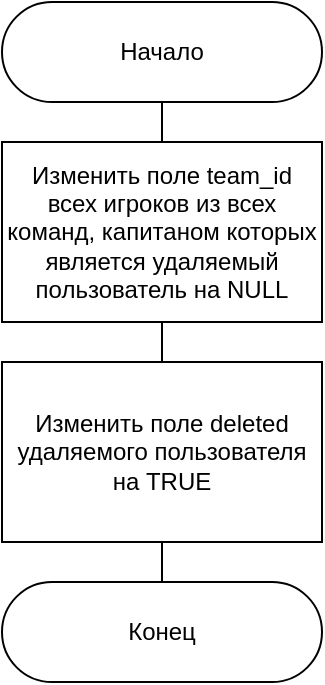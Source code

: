 <mxfile version="19.0.3"><diagram id="nj_ogBd7raQlKR1HEmOV" name="Page-1"><mxGraphModel dx="1154" dy="752" grid="1" gridSize="10" guides="1" tooltips="1" connect="1" arrows="1" fold="1" page="1" pageScale="1" pageWidth="827" pageHeight="1169" math="0" shadow="0"><root><mxCell id="0"/><mxCell id="1" parent="0"/><mxCell id="k3aOcXrrBYRCDchsQsT3-35" style="edgeStyle=orthogonalEdgeStyle;rounded=0;orthogonalLoop=1;jettySize=auto;html=1;endArrow=none;" parent="1" source="k3aOcXrrBYRCDchsQsT3-29" target="k3aOcXrrBYRCDchsQsT3-33" edge="1"><mxGeometry relative="1" as="geometry"/></mxCell><mxCell id="k3aOcXrrBYRCDchsQsT3-29" value="Изменить поле team_id всех игроков из всех команд, капитаном которых является удаляемый пользователь на NULL" style="rounded=0;whiteSpace=wrap;html=1;absoluteArcSize=1;arcSize=14;strokeWidth=1;fontStyle=0;fontSize=12;fontFamily=Helvetica;" parent="1" vertex="1"><mxGeometry x="40" y="110" width="160" height="90" as="geometry"/></mxCell><mxCell id="k3aOcXrrBYRCDchsQsT3-34" style="edgeStyle=orthogonalEdgeStyle;rounded=0;orthogonalLoop=1;jettySize=auto;html=1;endArrow=none;" parent="1" source="k3aOcXrrBYRCDchsQsT3-31" target="k3aOcXrrBYRCDchsQsT3-29" edge="1"><mxGeometry relative="1" as="geometry"/></mxCell><mxCell id="k3aOcXrrBYRCDchsQsT3-31" value="&lt;font style=&quot;font-size: 12px;&quot;&gt;Начало&lt;/font&gt;" style="rounded=1;whiteSpace=wrap;html=1;fontFamily=Helvetica;fontSize=12;arcSize=50;fontStyle=0" parent="1" vertex="1"><mxGeometry x="40.0" y="40" width="160" height="50" as="geometry"/></mxCell><mxCell id="k3aOcXrrBYRCDchsQsT3-32" value="&lt;font style=&quot;font-size: 12px;&quot;&gt;Конец&lt;/font&gt;" style="rounded=1;whiteSpace=wrap;html=1;fontFamily=Helvetica;fontSize=12;arcSize=50;fontStyle=0" parent="1" vertex="1"><mxGeometry x="40" y="330" width="160" height="50" as="geometry"/></mxCell><mxCell id="k3aOcXrrBYRCDchsQsT3-36" style="edgeStyle=orthogonalEdgeStyle;rounded=0;orthogonalLoop=1;jettySize=auto;html=1;endArrow=none;" parent="1" source="k3aOcXrrBYRCDchsQsT3-33" target="k3aOcXrrBYRCDchsQsT3-32" edge="1"><mxGeometry relative="1" as="geometry"/></mxCell><mxCell id="k3aOcXrrBYRCDchsQsT3-33" value="Изменить поле deleted удаляемого пользователя на TRUE" style="rounded=0;whiteSpace=wrap;html=1;absoluteArcSize=1;arcSize=14;strokeWidth=1;fontStyle=0;fontSize=12;fontFamily=Helvetica;" parent="1" vertex="1"><mxGeometry x="40" y="220" width="160" height="90" as="geometry"/></mxCell></root></mxGraphModel></diagram></mxfile>